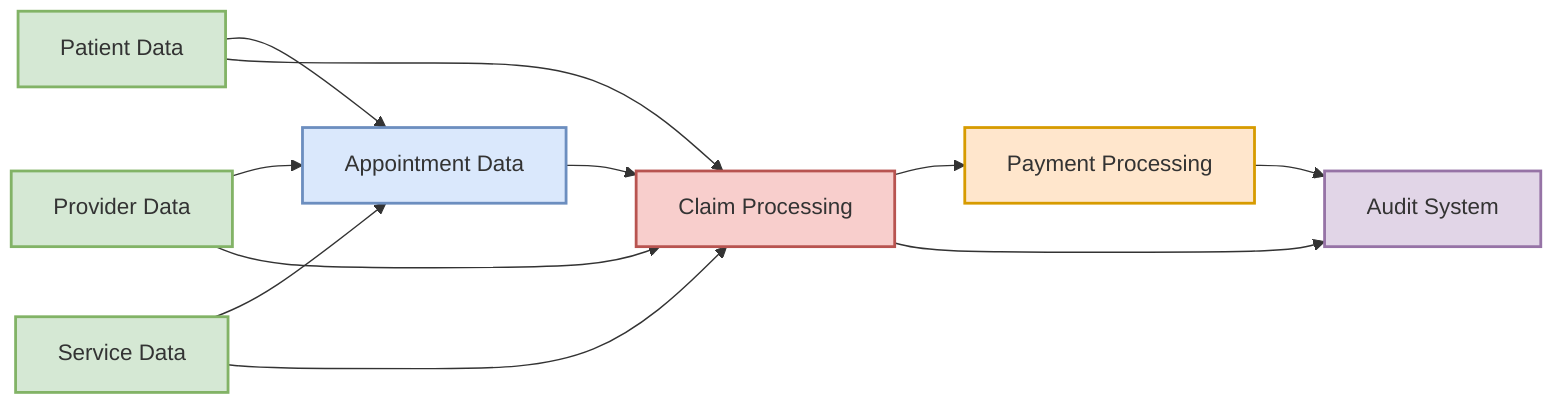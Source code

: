 graph LR
    P[Patient Data] --> A[Appointment Data]
    PR[Provider Data] --> A
    S[Service Data] --> A
    
    P --> C[Claim Processing]
    PR --> C
    S --> C
    A --> C
    
    C --> PM[Payment Processing]
    C --> AU[Audit System]
    PM --> AU
    
    style P fill:#d5e8d4,stroke:#82b366,stroke-width:2px
    style PR fill:#d5e8d4,stroke:#82b366,stroke-width:2px
    style S fill:#d5e8d4,stroke:#82b366,stroke-width:2px
    style A fill:#dae8fc,stroke:#6c8ebf,stroke-width:2px
    style C fill:#f8cecc,stroke:#b85450,stroke-width:2px
    style PM fill:#ffe6cc,stroke:#d79b00,stroke-width:2px
    style AU fill:#e1d5e7,stroke:#9673a6,stroke-width:2px